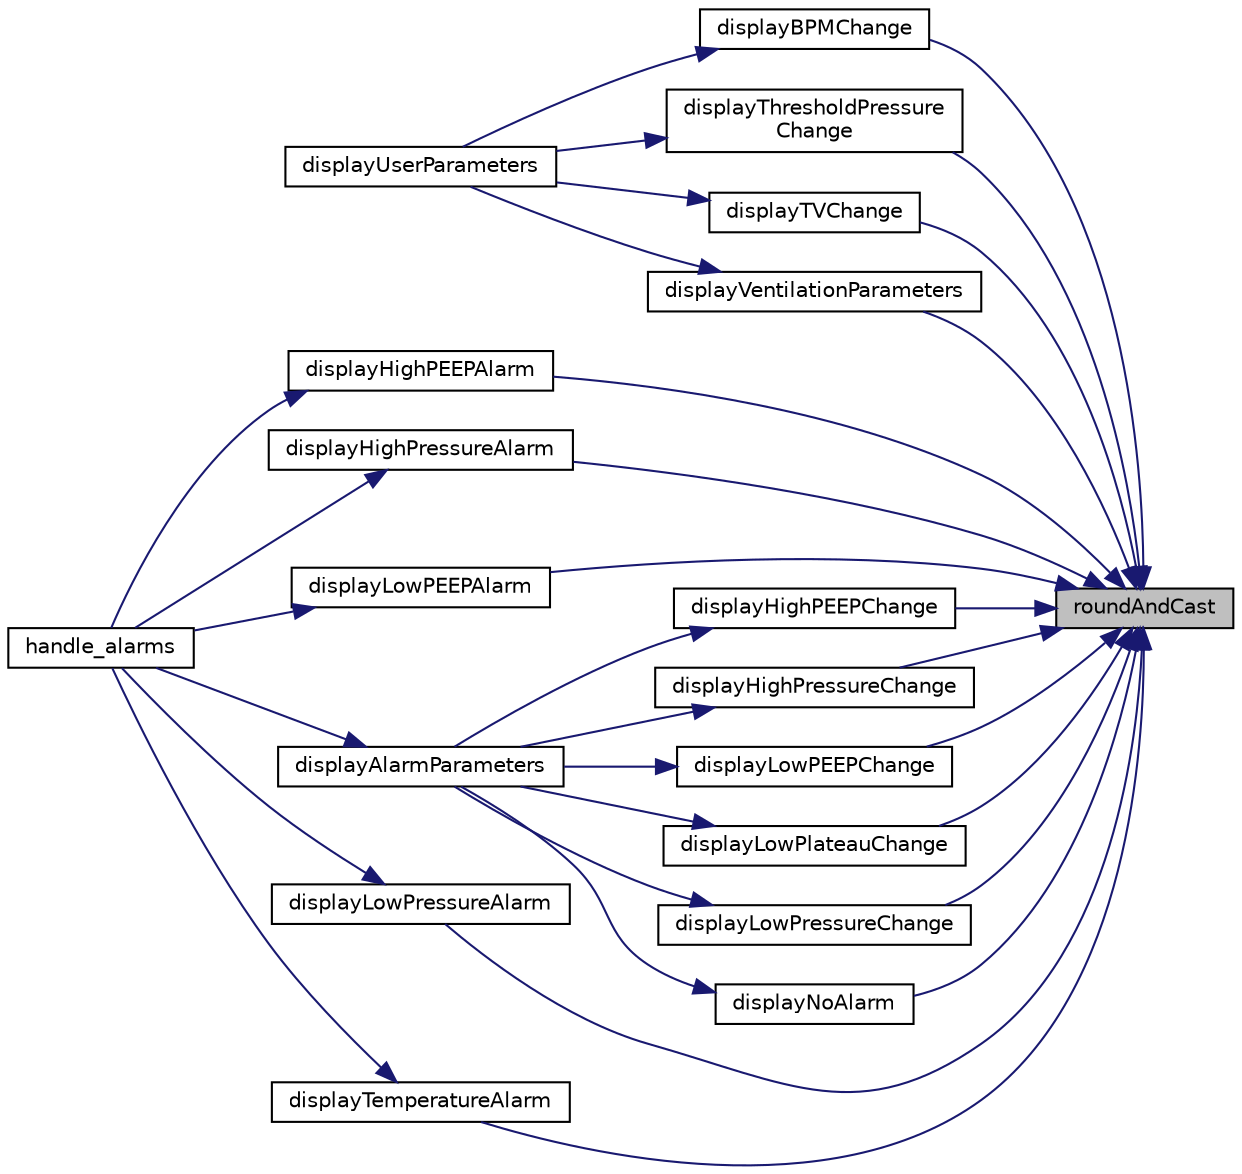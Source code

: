 digraph "roundAndCast"
{
 // LATEX_PDF_SIZE
  edge [fontname="Helvetica",fontsize="10",labelfontname="Helvetica",labelfontsize="10"];
  node [fontname="Helvetica",fontsize="10",shape=record];
  rankdir="RL";
  Node1 [label="roundAndCast",height=0.2,width=0.4,color="black", fillcolor="grey75", style="filled", fontcolor="black",tooltip=" "];
  Node1 -> Node2 [dir="back",color="midnightblue",fontsize="10",style="solid",fontname="Helvetica"];
  Node2 [label="displayBPMChange",height=0.2,width=0.4,color="black", fillcolor="white", style="filled",URL="$_l_c_d_8h.html#a28e83b17dd00b906e958e8fd527bdfb0",tooltip=" "];
  Node2 -> Node3 [dir="back",color="midnightblue",fontsize="10",style="solid",fontname="Helvetica"];
  Node3 [label="displayUserParameters",height=0.2,width=0.4,color="black", fillcolor="white", style="filled",URL="$update_user_parameters_8h.html#a3a6342055fe903d2b7c7237d4fc961a4",tooltip=" "];
  Node1 -> Node4 [dir="back",color="midnightblue",fontsize="10",style="solid",fontname="Helvetica"];
  Node4 [label="displayHighPEEPAlarm",height=0.2,width=0.4,color="black", fillcolor="white", style="filled",URL="$_l_c_d_8h.html#ace309292bfe4cfb98d1d38040d286aaf",tooltip=" "];
  Node4 -> Node5 [dir="back",color="midnightblue",fontsize="10",style="solid",fontname="Helvetica"];
  Node5 [label="handle_alarms",height=0.2,width=0.4,color="black", fillcolor="white", style="filled",URL="$alarms_8h.html#a3cba6d93113b9bd02800d8f19f3a0c49",tooltip=" "];
  Node1 -> Node6 [dir="back",color="midnightblue",fontsize="10",style="solid",fontname="Helvetica"];
  Node6 [label="displayHighPEEPChange",height=0.2,width=0.4,color="black", fillcolor="white", style="filled",URL="$_l_c_d_8h.html#aef4d7989e9d415fc1e44e35064c0d698",tooltip=" "];
  Node6 -> Node7 [dir="back",color="midnightblue",fontsize="10",style="solid",fontname="Helvetica"];
  Node7 [label="displayAlarmParameters",height=0.2,width=0.4,color="black", fillcolor="white", style="filled",URL="$update_user_parameters_8h.html#a385fa3a1321e7ac53cb39a24f52c39ad",tooltip=" "];
  Node7 -> Node5 [dir="back",color="midnightblue",fontsize="10",style="solid",fontname="Helvetica"];
  Node1 -> Node8 [dir="back",color="midnightblue",fontsize="10",style="solid",fontname="Helvetica"];
  Node8 [label="displayHighPressureAlarm",height=0.2,width=0.4,color="black", fillcolor="white", style="filled",URL="$_l_c_d_8h.html#aae883be89e18b704e085c2492bf08f31",tooltip=" "];
  Node8 -> Node5 [dir="back",color="midnightblue",fontsize="10",style="solid",fontname="Helvetica"];
  Node1 -> Node9 [dir="back",color="midnightblue",fontsize="10",style="solid",fontname="Helvetica"];
  Node9 [label="displayHighPressureChange",height=0.2,width=0.4,color="black", fillcolor="white", style="filled",URL="$_l_c_d_8h.html#ac4e40eb93194b288ed07ff8bcc1c9220",tooltip=" "];
  Node9 -> Node7 [dir="back",color="midnightblue",fontsize="10",style="solid",fontname="Helvetica"];
  Node1 -> Node10 [dir="back",color="midnightblue",fontsize="10",style="solid",fontname="Helvetica"];
  Node10 [label="displayLowPEEPAlarm",height=0.2,width=0.4,color="black", fillcolor="white", style="filled",URL="$_l_c_d_8h.html#a6235758a69d89c29ca06ec100474d271",tooltip=" "];
  Node10 -> Node5 [dir="back",color="midnightblue",fontsize="10",style="solid",fontname="Helvetica"];
  Node1 -> Node11 [dir="back",color="midnightblue",fontsize="10",style="solid",fontname="Helvetica"];
  Node11 [label="displayLowPEEPChange",height=0.2,width=0.4,color="black", fillcolor="white", style="filled",URL="$_l_c_d_8h.html#a1a29aebb45c827892c55042f42f929db",tooltip=" "];
  Node11 -> Node7 [dir="back",color="midnightblue",fontsize="10",style="solid",fontname="Helvetica"];
  Node1 -> Node12 [dir="back",color="midnightblue",fontsize="10",style="solid",fontname="Helvetica"];
  Node12 [label="displayLowPlateauChange",height=0.2,width=0.4,color="black", fillcolor="white", style="filled",URL="$_l_c_d_8h.html#ad6087dc492135066e7be5cb20e74d1a3",tooltip=" "];
  Node12 -> Node7 [dir="back",color="midnightblue",fontsize="10",style="solid",fontname="Helvetica"];
  Node1 -> Node13 [dir="back",color="midnightblue",fontsize="10",style="solid",fontname="Helvetica"];
  Node13 [label="displayLowPressureAlarm",height=0.2,width=0.4,color="black", fillcolor="white", style="filled",URL="$_l_c_d_8h.html#a2bab0324c53a65e8f5c6f2256b2d8e85",tooltip=" "];
  Node13 -> Node5 [dir="back",color="midnightblue",fontsize="10",style="solid",fontname="Helvetica"];
  Node1 -> Node14 [dir="back",color="midnightblue",fontsize="10",style="solid",fontname="Helvetica"];
  Node14 [label="displayLowPressureChange",height=0.2,width=0.4,color="black", fillcolor="white", style="filled",URL="$_l_c_d_8h.html#afead16f2b67e9121e0b25df67eb35e03",tooltip=" "];
  Node14 -> Node7 [dir="back",color="midnightblue",fontsize="10",style="solid",fontname="Helvetica"];
  Node1 -> Node15 [dir="back",color="midnightblue",fontsize="10",style="solid",fontname="Helvetica"];
  Node15 [label="displayNoAlarm",height=0.2,width=0.4,color="black", fillcolor="white", style="filled",URL="$_l_c_d_8h.html#abe25f27948a9515f67c00071900dcb7a",tooltip=" "];
  Node15 -> Node7 [dir="back",color="midnightblue",fontsize="10",style="solid",fontname="Helvetica"];
  Node1 -> Node16 [dir="back",color="midnightblue",fontsize="10",style="solid",fontname="Helvetica"];
  Node16 [label="displayTemperatureAlarm",height=0.2,width=0.4,color="black", fillcolor="white", style="filled",URL="$_l_c_d_8h.html#ac9f587c133a8b7632095e01cdf46259c",tooltip=" "];
  Node16 -> Node5 [dir="back",color="midnightblue",fontsize="10",style="solid",fontname="Helvetica"];
  Node1 -> Node17 [dir="back",color="midnightblue",fontsize="10",style="solid",fontname="Helvetica"];
  Node17 [label="displayThresholdPressure\lChange",height=0.2,width=0.4,color="black", fillcolor="white", style="filled",URL="$_l_c_d_8h.html#aa568cd6cface110475b4bc17cfc5dd5a",tooltip=" "];
  Node17 -> Node3 [dir="back",color="midnightblue",fontsize="10",style="solid",fontname="Helvetica"];
  Node1 -> Node18 [dir="back",color="midnightblue",fontsize="10",style="solid",fontname="Helvetica"];
  Node18 [label="displayTVChange",height=0.2,width=0.4,color="black", fillcolor="white", style="filled",URL="$_l_c_d_8h.html#a833d533ab6d80dd742910f4a59fbcc27",tooltip=" "];
  Node18 -> Node3 [dir="back",color="midnightblue",fontsize="10",style="solid",fontname="Helvetica"];
  Node1 -> Node19 [dir="back",color="midnightblue",fontsize="10",style="solid",fontname="Helvetica"];
  Node19 [label="displayVentilationParameters",height=0.2,width=0.4,color="black", fillcolor="white", style="filled",URL="$_l_c_d_8h.html#a7f53e6d897db1870f726c27b3a737c0d",tooltip=" "];
  Node19 -> Node3 [dir="back",color="midnightblue",fontsize="10",style="solid",fontname="Helvetica"];
}
